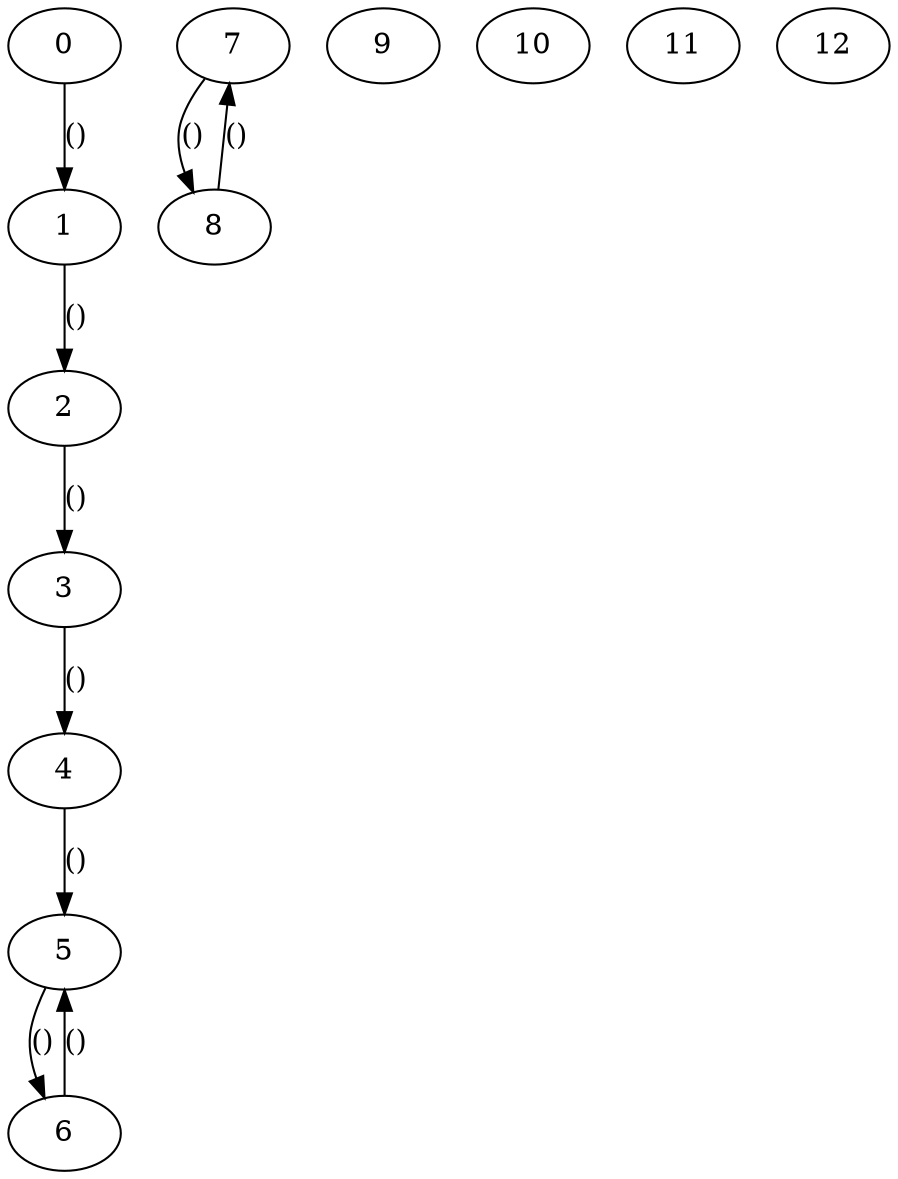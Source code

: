 
digraph G {
u0[label="0"];
u1[label="1"];
u2[label="2"];
u3[label="3"];
u4[label="4"];
u5[label="5"];
u6[label="6"];
u7[label="7"];
u8[label="8"];
u9[label="9"];
u10[label="10"];
u11[label="11"];
u12[label="12"];
u0 -> u1[label="()"];
u1 -> u2[label="()"];
u2 -> u3[label="()"];
u3 -> u4[label="()"];
u4 -> u5[label="()"];
u5 -> u6[label="()"];
u6 -> u5[label="()"];
u7 -> u8[label="()"];
u8 -> u7[label="()"];



}
